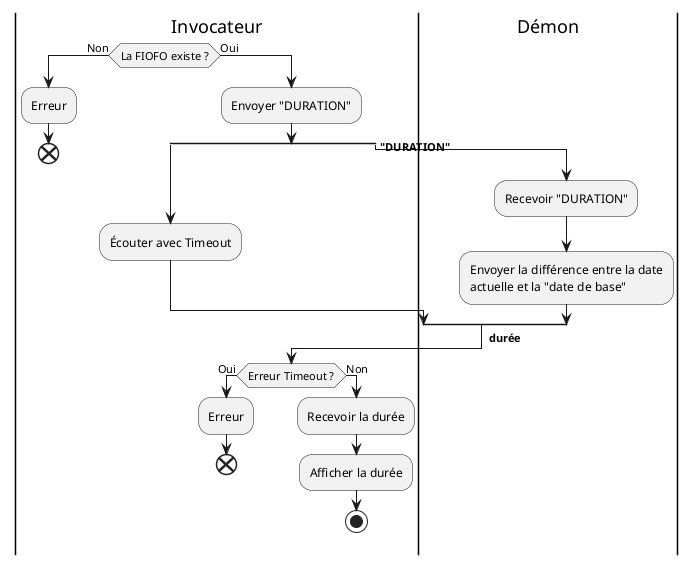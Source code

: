 @startuml
|Invocateur|
|Démon|

|Invocateur|
if (La FIOFO existe ?) then (Non)
    :Erreur;
    end 
else (Oui)
    :Envoyer "DURATION";
    split 
        :Écouter avec Timeout;
    split again 
        |Démon|
        -> <b>"DURATION";
        :Recevoir "DURATION";
        :Envoyer la différence entre la date\nactuelle et la "date de base";

    end split 
    |Invocateur|
    -> <b> durée;
    if (Erreur Timeout ?) then (Oui)
        :Erreur;
        end
    else (Non)
        :Recevoir la durée;
        :Afficher la durée;
        stop
    endif     

@enduml